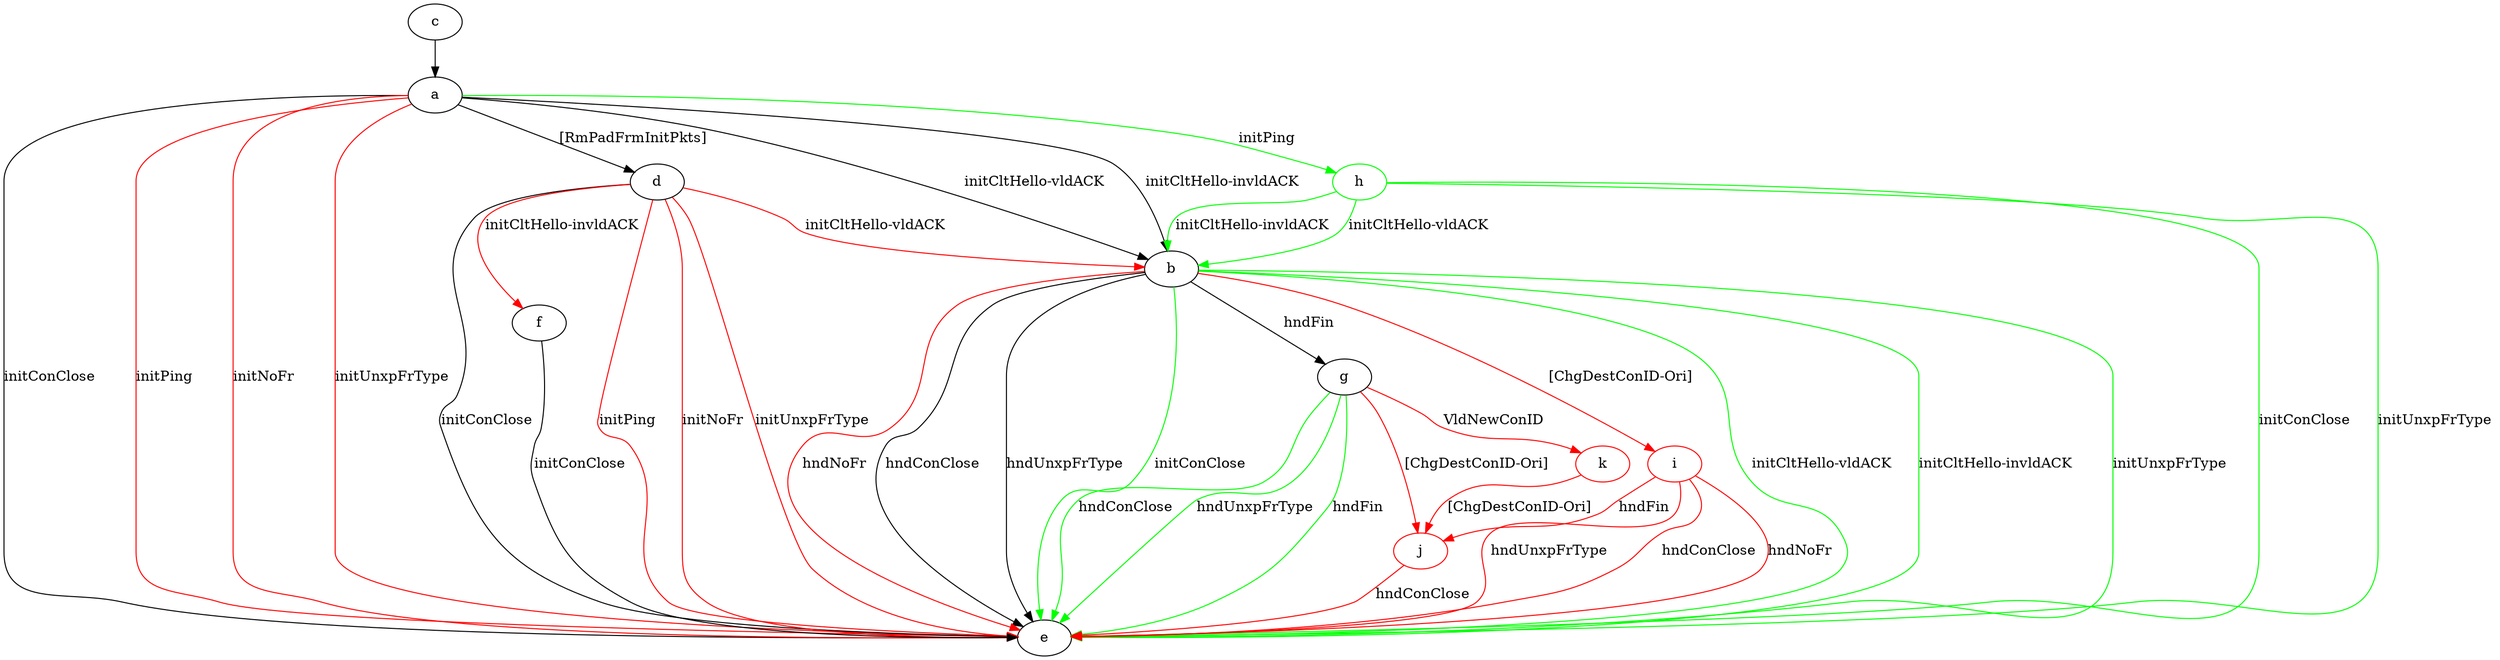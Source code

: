 digraph "" {
	a -> b	[key=0,
		label="initCltHello-vldACK "];
	a -> b	[key=1,
		label="initCltHello-invldACK "];
	a -> d	[key=0,
		label="[RmPadFrmInitPkts] "];
	a -> e	[key=0,
		label="initConClose "];
	a -> e	[key=1,
		color=red,
		label="initPing "];
	a -> e	[key=2,
		color=red,
		label="initNoFr "];
	a -> e	[key=3,
		color=red,
		label="initUnxpFrType "];
	h	[color=green];
	a -> h	[key=0,
		color=green,
		label="initPing "];
	b -> e	[key=0,
		label="hndConClose "];
	b -> e	[key=1,
		label="hndUnxpFrType "];
	b -> e	[key=2,
		color=green,
		label="initConClose "];
	b -> e	[key=3,
		color=green,
		label="initCltHello-vldACK "];
	b -> e	[key=4,
		color=green,
		label="initCltHello-invldACK "];
	b -> e	[key=5,
		color=green,
		label="initUnxpFrType "];
	b -> e	[key=6,
		color=red,
		label="hndNoFr "];
	b -> g	[key=0,
		label="hndFin "];
	i	[color=red];
	b -> i	[key=0,
		color=red,
		label="[ChgDestConID-Ori] "];
	c -> a	[key=0];
	d -> b	[key=0,
		color=red,
		label="initCltHello-vldACK "];
	d -> e	[key=0,
		label="initConClose "];
	d -> e	[key=1,
		color=red,
		label="initPing "];
	d -> e	[key=2,
		color=red,
		label="initNoFr "];
	d -> e	[key=3,
		color=red,
		label="initUnxpFrType "];
	d -> f	[key=0,
		color=red,
		label="initCltHello-invldACK "];
	f -> e	[key=0,
		label="initConClose "];
	g -> e	[key=0,
		color=green,
		label="hndFin "];
	g -> e	[key=1,
		color=green,
		label="hndConClose "];
	g -> e	[key=2,
		color=green,
		label="hndUnxpFrType "];
	j	[color=red];
	g -> j	[key=0,
		color=red,
		label="[ChgDestConID-Ori] "];
	k	[color=red];
	g -> k	[key=0,
		color=red,
		label="VldNewConID "];
	h -> b	[key=0,
		color=green,
		label="initCltHello-vldACK "];
	h -> b	[key=1,
		color=green,
		label="initCltHello-invldACK "];
	h -> e	[key=0,
		color=green,
		label="initConClose "];
	h -> e	[key=1,
		color=green,
		label="initUnxpFrType "];
	i -> e	[key=0,
		color=red,
		label="hndConClose "];
	i -> e	[key=1,
		color=red,
		label="hndNoFr "];
	i -> e	[key=2,
		color=red,
		label="hndUnxpFrType "];
	i -> j	[key=0,
		color=red,
		label="hndFin "];
	j -> e	[key=0,
		color=red,
		label="hndConClose "];
	k -> j	[key=0,
		color=red,
		label="[ChgDestConID-Ori] "];
}
